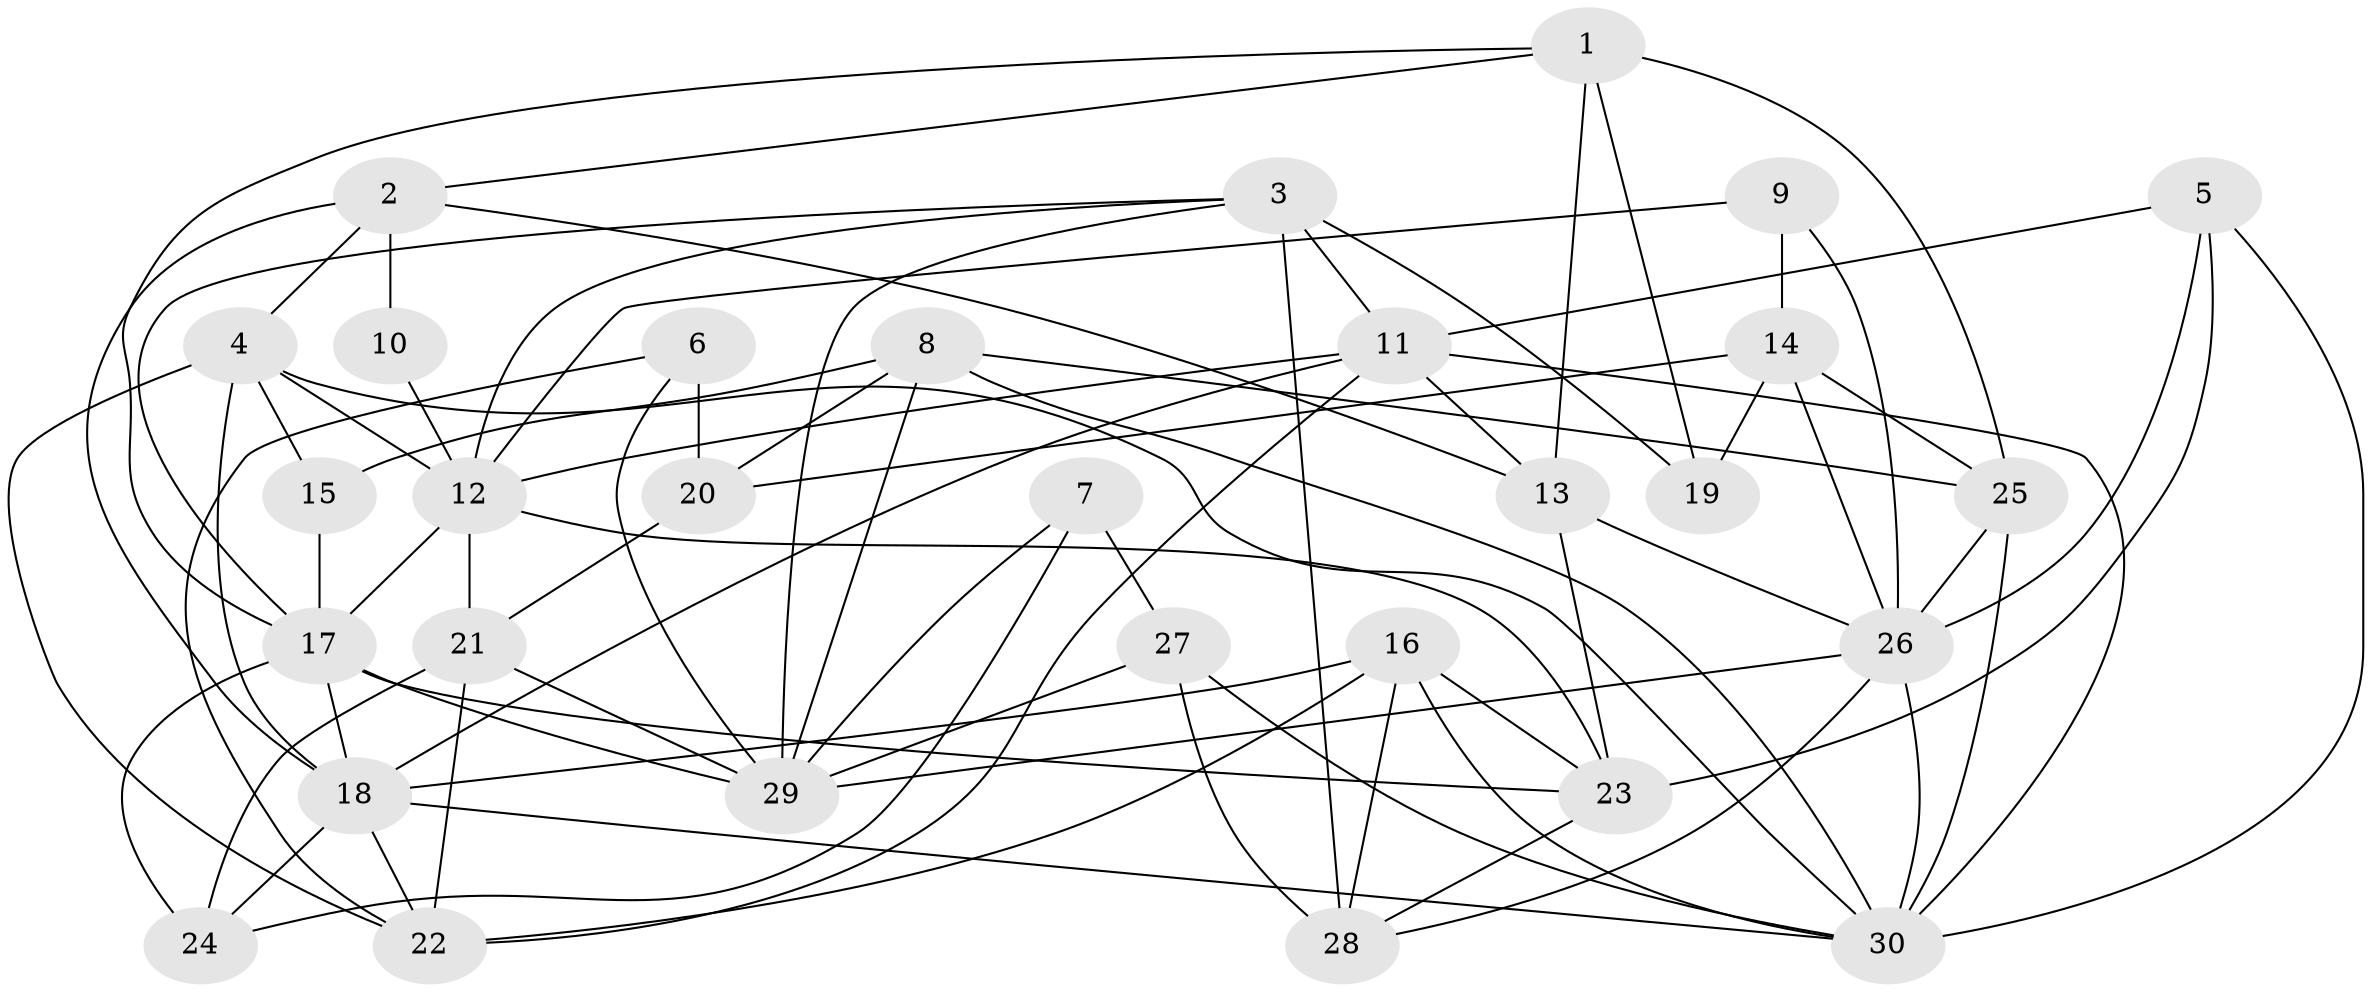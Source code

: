 // original degree distribution, {5: 0.17857142857142858, 3: 0.32142857142857145, 4: 0.25, 7: 0.03571428571428571, 6: 0.08928571428571429, 2: 0.10714285714285714, 8: 0.017857142857142856}
// Generated by graph-tools (version 1.1) at 2025/37/03/04/25 23:37:07]
// undirected, 30 vertices, 79 edges
graph export_dot {
  node [color=gray90,style=filled];
  1;
  2;
  3;
  4;
  5;
  6;
  7;
  8;
  9;
  10;
  11;
  12;
  13;
  14;
  15;
  16;
  17;
  18;
  19;
  20;
  21;
  22;
  23;
  24;
  25;
  26;
  27;
  28;
  29;
  30;
  1 -- 2 [weight=1.0];
  1 -- 13 [weight=1.0];
  1 -- 17 [weight=1.0];
  1 -- 19 [weight=1.0];
  1 -- 25 [weight=1.0];
  2 -- 4 [weight=1.0];
  2 -- 10 [weight=2.0];
  2 -- 13 [weight=1.0];
  2 -- 18 [weight=1.0];
  3 -- 11 [weight=1.0];
  3 -- 12 [weight=1.0];
  3 -- 17 [weight=1.0];
  3 -- 19 [weight=1.0];
  3 -- 28 [weight=2.0];
  3 -- 29 [weight=1.0];
  4 -- 12 [weight=1.0];
  4 -- 15 [weight=1.0];
  4 -- 18 [weight=1.0];
  4 -- 22 [weight=1.0];
  4 -- 30 [weight=1.0];
  5 -- 11 [weight=2.0];
  5 -- 23 [weight=1.0];
  5 -- 26 [weight=1.0];
  5 -- 30 [weight=1.0];
  6 -- 20 [weight=1.0];
  6 -- 22 [weight=1.0];
  6 -- 29 [weight=1.0];
  7 -- 24 [weight=1.0];
  7 -- 27 [weight=1.0];
  7 -- 29 [weight=1.0];
  8 -- 15 [weight=1.0];
  8 -- 20 [weight=1.0];
  8 -- 25 [weight=1.0];
  8 -- 29 [weight=1.0];
  8 -- 30 [weight=1.0];
  9 -- 12 [weight=1.0];
  9 -- 14 [weight=1.0];
  9 -- 26 [weight=1.0];
  10 -- 12 [weight=1.0];
  11 -- 12 [weight=1.0];
  11 -- 13 [weight=1.0];
  11 -- 18 [weight=1.0];
  11 -- 22 [weight=1.0];
  11 -- 30 [weight=1.0];
  12 -- 17 [weight=1.0];
  12 -- 21 [weight=1.0];
  12 -- 23 [weight=2.0];
  13 -- 23 [weight=1.0];
  13 -- 26 [weight=1.0];
  14 -- 19 [weight=1.0];
  14 -- 20 [weight=1.0];
  14 -- 25 [weight=1.0];
  14 -- 26 [weight=1.0];
  15 -- 17 [weight=1.0];
  16 -- 18 [weight=1.0];
  16 -- 22 [weight=1.0];
  16 -- 23 [weight=1.0];
  16 -- 28 [weight=1.0];
  16 -- 30 [weight=1.0];
  17 -- 18 [weight=1.0];
  17 -- 23 [weight=1.0];
  17 -- 24 [weight=1.0];
  17 -- 29 [weight=1.0];
  18 -- 22 [weight=1.0];
  18 -- 24 [weight=1.0];
  18 -- 30 [weight=1.0];
  20 -- 21 [weight=1.0];
  21 -- 22 [weight=1.0];
  21 -- 24 [weight=1.0];
  21 -- 29 [weight=1.0];
  23 -- 28 [weight=1.0];
  25 -- 26 [weight=2.0];
  25 -- 30 [weight=1.0];
  26 -- 28 [weight=1.0];
  26 -- 29 [weight=1.0];
  26 -- 30 [weight=1.0];
  27 -- 28 [weight=1.0];
  27 -- 29 [weight=1.0];
  27 -- 30 [weight=1.0];
}
